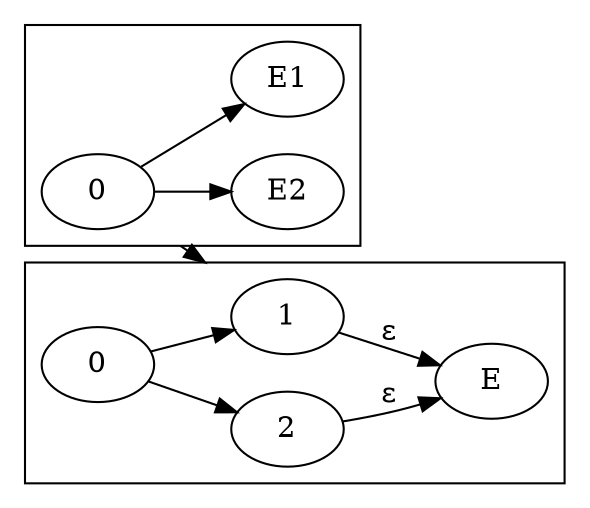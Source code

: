 digraph merge_final_state {
    rankdir = LR;
    compound = true;
    subgraph cluster_origin {
        0 -> E1, E2;
    }
    subgraph cluster_transform {
        p0 [label="0"];
        p0 -> 1, 2;
        1, 2 -> E [label="ε"];
    }
    0 -> 1 [lhead = cluster_transform, ltail = cluster_origin];
}